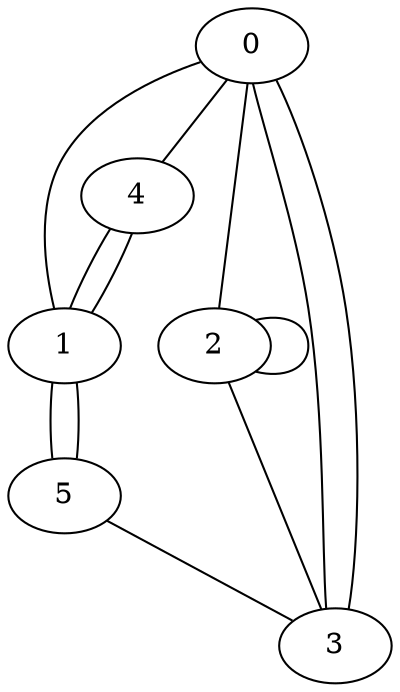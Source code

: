 graph G {
0;
1;
2;
3;
4;
5;
0--4 ;
4--1 ;
1--5 ;
0--1 ;
5--1 ;
5--3 ;
2--2 ;
3--0 ;
4--1 ;
2--3 ;
0--2 ;
0--3 ;
}

